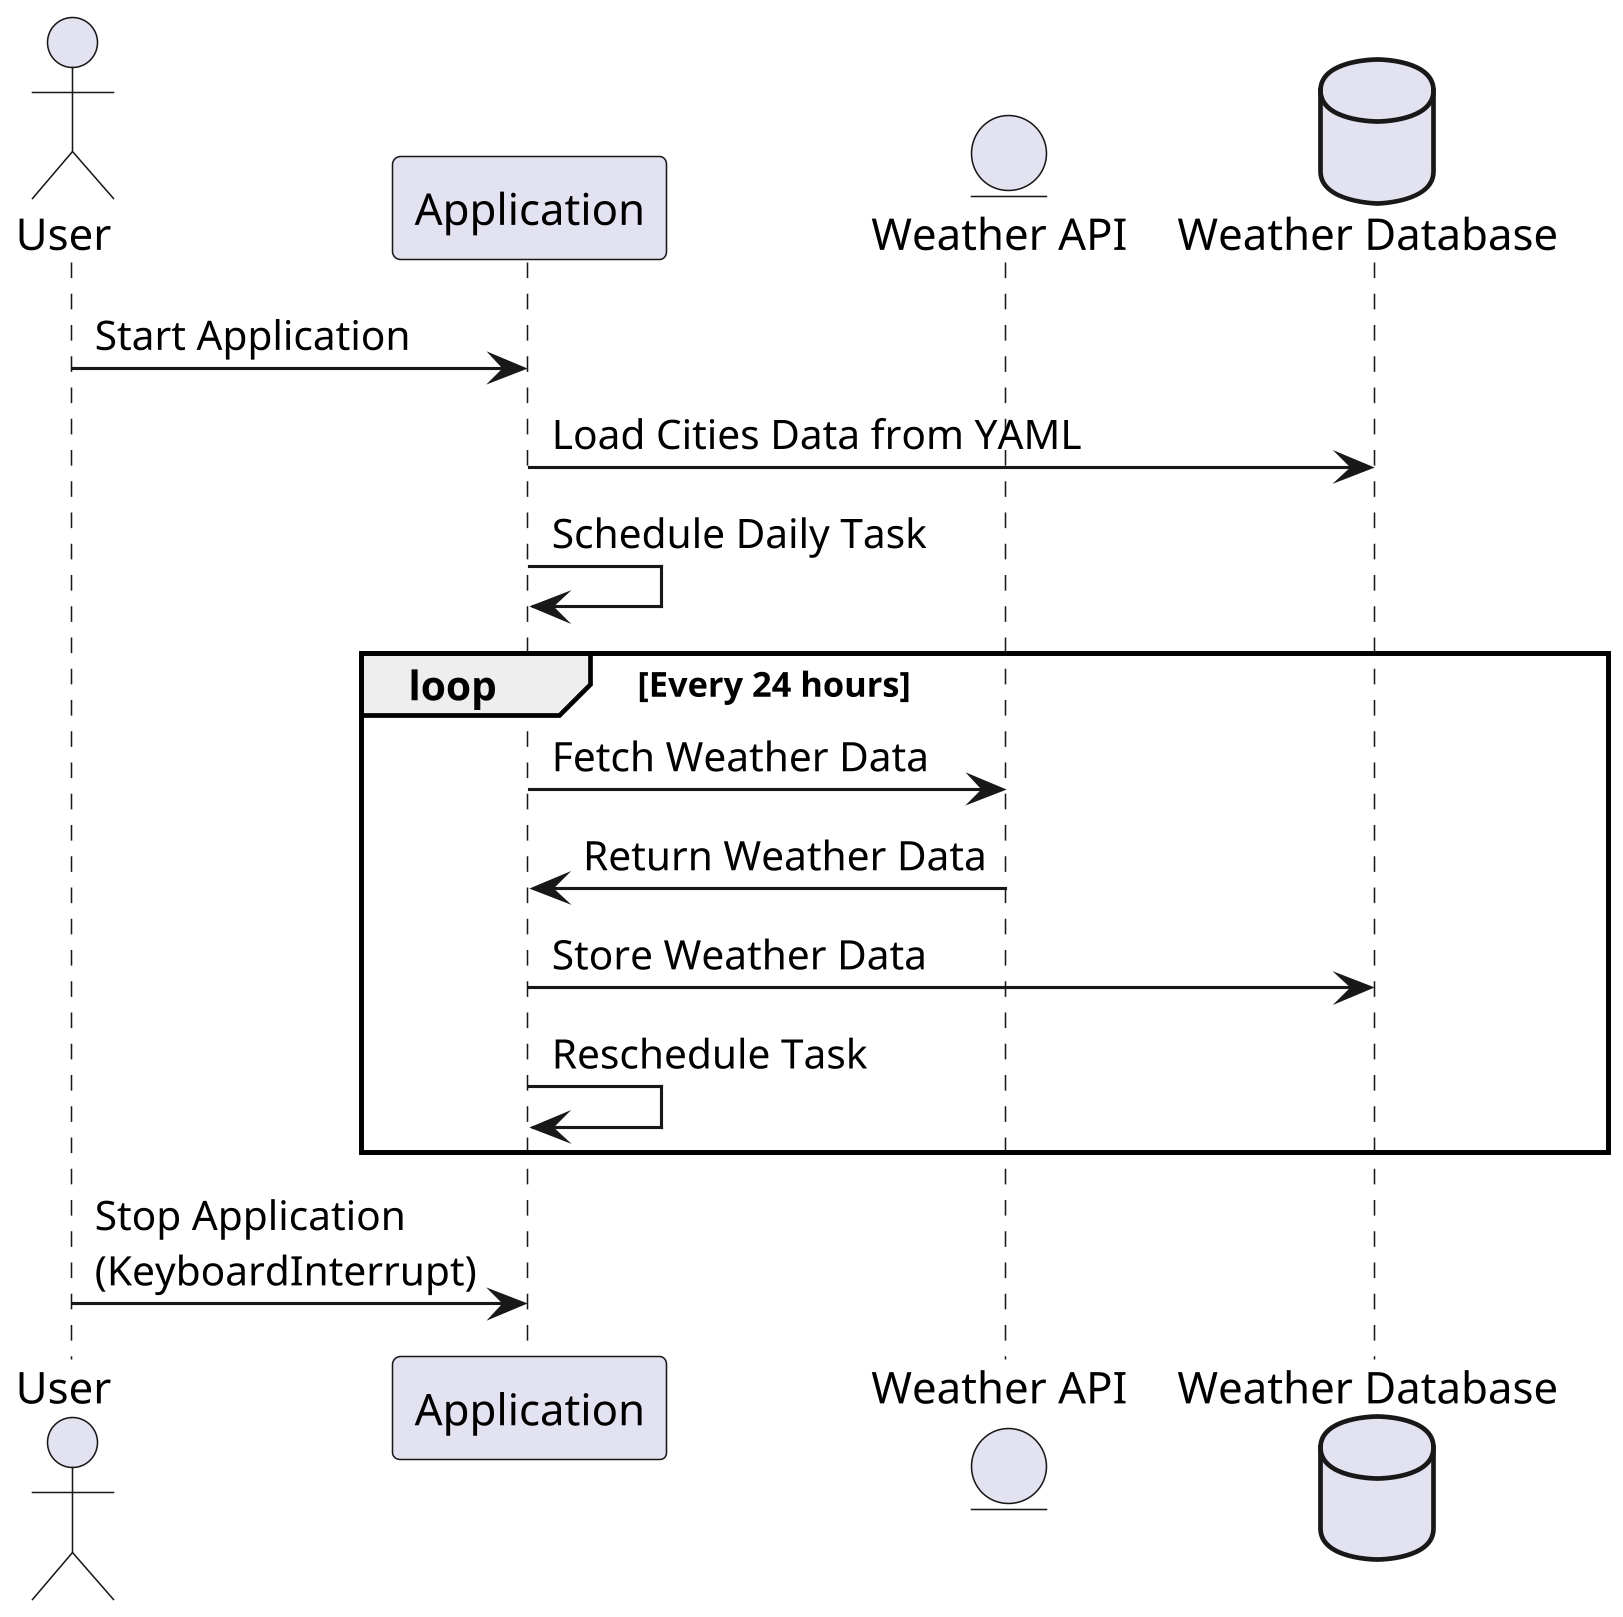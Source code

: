 @startuml sequence

skinparam dpi 300

actor User
participant "Application" as App
entity "Weather API" as API
database "Weather Database" as DB

User -> App : Start Application
App -> DB : Load Cities Data from YAML
App -> App : Schedule Daily Task

loop Every 24 hours
    App -> API : Fetch Weather Data
    API -> App : Return Weather Data
    App -> DB : Store Weather Data
    App -> App : Reschedule Task
end

User -> App :  Stop Application\n(KeyboardInterrupt)

@enduml
